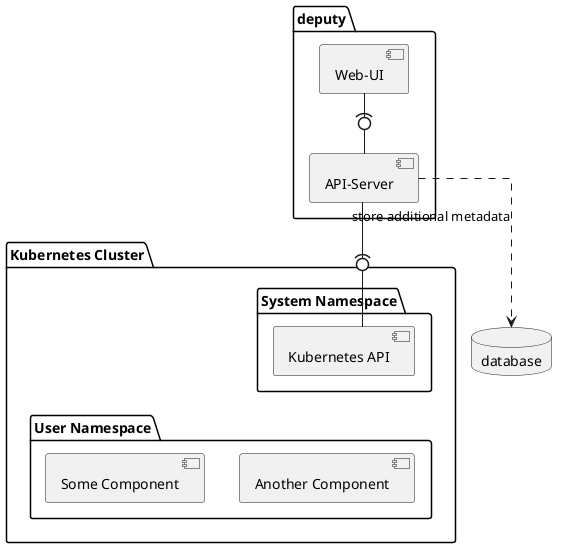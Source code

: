 @startuml Architektur

skinparam Shadowing false
skinparam Monochrome true
skinparam Handwritten false
skinparam Linetype ortho

package deputy {
    component "Web-UI" as frontend
    component "API-Server" as backend
}

package "Kubernetes Cluster" as kubernetes {
    package "System Namespace" as system {
        component "Kubernetes API" as k8s_api_server
    }
    package "User Namespace" as user {
        component "Some Component" as some_component
        component "Another Component" as another_component
    }
}

database database

' Enforce positioning
k8s_api_server -[hidden]> database
k8s_api_server -[hidden]-> some_component
some_component -[hidden]> another_component

frontend -(0- backend
backend -(0- k8s_api_server
backend ..> database : store additional metadata

@enduml
